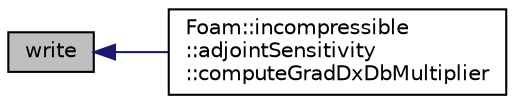 digraph "write"
{
  bgcolor="transparent";
  edge [fontname="Helvetica",fontsize="10",labelfontname="Helvetica",labelfontsize="10"];
  node [fontname="Helvetica",fontsize="10",shape=record];
  rankdir="LR";
  Node1 [label="write",height=0.2,width=0.4,color="black", fillcolor="grey75", style="filled" fontcolor="black"];
  Node1 -> Node2 [dir="back",color="midnightblue",fontsize="10",style="solid",fontname="Helvetica"];
  Node2 [label="Foam::incompressible\l::adjointSensitivity\l::computeGradDxDbMultiplier",height=0.2,width=0.4,color="black",URL="$classFoam_1_1incompressible_1_1adjointSensitivity.html#aab8edbd49f96433a8e73bd07f09c096b",tooltip="Compute the volTensorField multiplying grad(dxdb) for the volume-based approach to compute shape sens..."];
}
